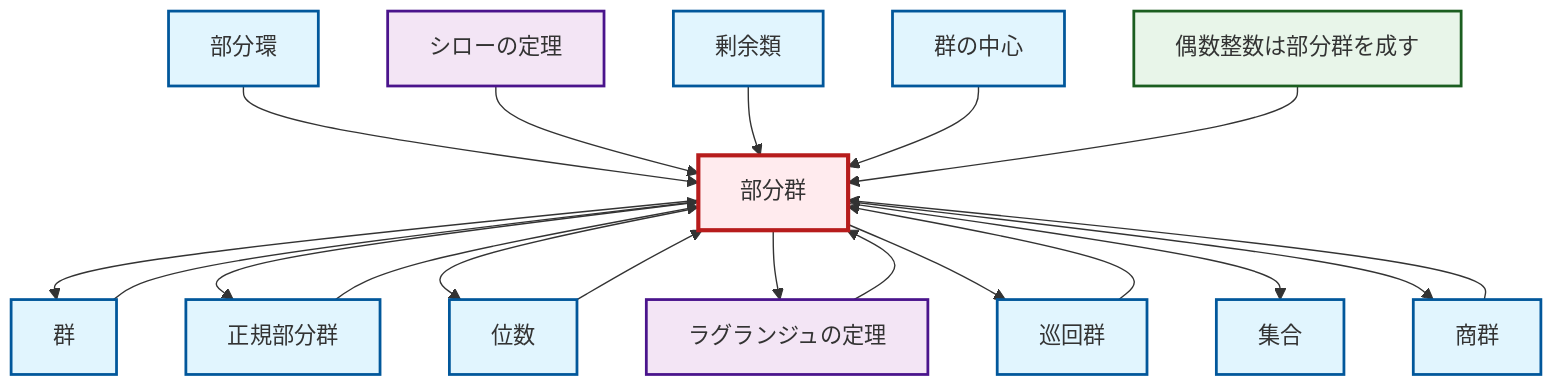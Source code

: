 graph TD
    classDef definition fill:#e1f5fe,stroke:#01579b,stroke-width:2px
    classDef theorem fill:#f3e5f5,stroke:#4a148c,stroke-width:2px
    classDef axiom fill:#fff3e0,stroke:#e65100,stroke-width:2px
    classDef example fill:#e8f5e9,stroke:#1b5e20,stroke-width:2px
    classDef current fill:#ffebee,stroke:#b71c1c,stroke-width:3px
    def-subgroup["部分群"]:::definition
    def-group["群"]:::definition
    def-cyclic-group["巡回群"]:::definition
    thm-sylow["シローの定理"]:::theorem
    def-center-of-group["群の中心"]:::definition
    def-coset["剰余類"]:::definition
    def-quotient-group["商群"]:::definition
    def-order["位数"]:::definition
    def-normal-subgroup["正規部分群"]:::definition
    ex-even-integers-subgroup["偶数整数は部分群を成す"]:::example
    def-set["集合"]:::definition
    thm-lagrange["ラグランジュの定理"]:::theorem
    def-subring["部分環"]:::definition
    def-subgroup --> def-group
    def-subgroup --> def-normal-subgroup
    def-subring --> def-subgroup
    def-subgroup --> def-order
    def-order --> def-subgroup
    thm-sylow --> def-subgroup
    def-subgroup --> thm-lagrange
    def-quotient-group --> def-subgroup
    def-group --> def-subgroup
    def-subgroup --> def-cyclic-group
    def-coset --> def-subgroup
    def-cyclic-group --> def-subgroup
    thm-lagrange --> def-subgroup
    def-normal-subgroup --> def-subgroup
    def-subgroup --> def-set
    def-subgroup --> def-quotient-group
    def-center-of-group --> def-subgroup
    ex-even-integers-subgroup --> def-subgroup
    class def-subgroup current